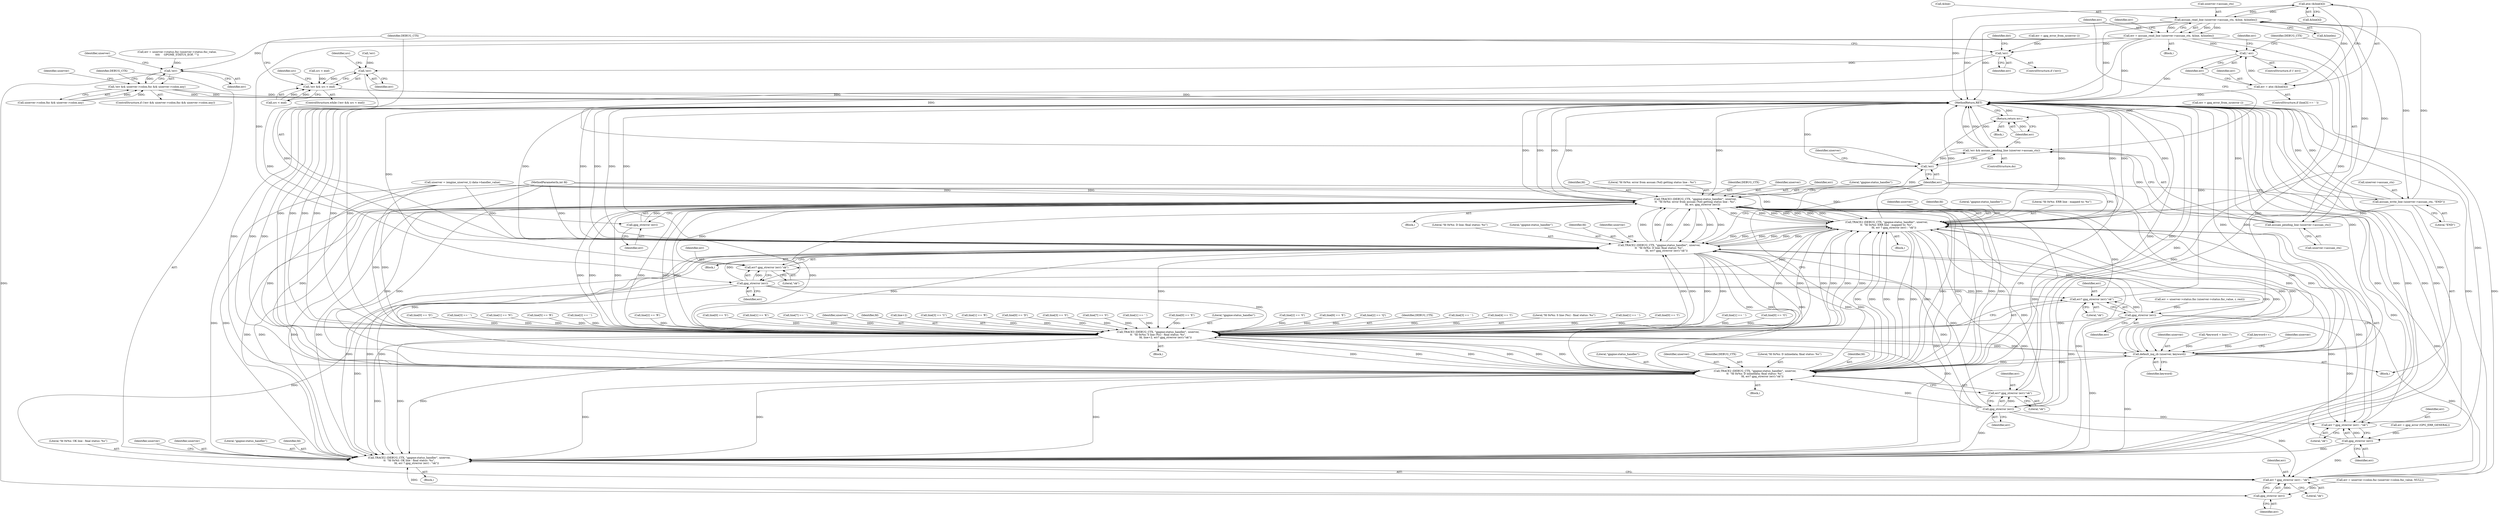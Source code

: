 digraph "0_gnupg_2cbd76f7911fc215845e89b50d6af5ff4a83dd77_0@array" {
"1000204" [label="(Call,atoi (&line[4]))"];
"1000140" [label="(Call,assuan_read_line (uiserver->assuan_ctx, &line, &linelen))"];
"1000860" [label="(Call,assuan_write_line (uiserver->assuan_ctx, \"END\"))"];
"1000868" [label="(Call,assuan_pending_line (uiserver->assuan_ctx))"];
"1000204" [label="(Call,atoi (&line[4]))"];
"1000138" [label="(Call,err = assuan_read_line (uiserver->assuan_ctx, &line, &linelen))"];
"1000158" [label="(Call,gpg_strerror (err))"];
"1000151" [label="(Call,TRACE3 (DEBUG_CTX, \"gpgme:status_handler\", uiserver,\n\t\t  \"fd 0x%x: error from assuan (%d) getting status line : %s\",\n                  fd, err, gpg_strerror (err)))"];
"1000216" [label="(Call,TRACE2 (DEBUG_CTX, \"gpgme:status_handler\", uiserver,\n\t\t  \"fd 0x%x: ERR line - mapped to: %s\",\n                  fd, err ? gpg_strerror (err) : \"ok\"))"];
"1000305" [label="(Call,TRACE2 (DEBUG_CTX, \"gpgme:status_handler\", uiserver,\n\t\t  \"fd 0x%x: OK line - final status: %s\",\n                  fd, err ? gpg_strerror (err) : \"ok\"))"];
"1000548" [label="(Call,TRACE2 (DEBUG_CTX, \"gpgme:status_handler\", uiserver,\n\t\t  \"fd 0x%x: D line; final status: %s\",\n                  fd, err? gpg_strerror (err):\"ok\"))"];
"1000683" [label="(Call,TRACE2 (DEBUG_CTX, \"gpgme:status_handler\", uiserver,\n\t\t  \"fd 0x%x: D inlinedata; final status: %s\",\n                  fd, err? gpg_strerror (err):\"ok\"))"];
"1000770" [label="(Call,TRACE3 (DEBUG_CTX, \"gpgme:status_handler\", uiserver,\n\t\t  \"fd 0x%x: S line (%s) - final status: %s\",\n                  fd, line+2, err? gpg_strerror (err):\"ok\"))"];
"1000857" [label="(Call,default_inq_cb (uiserver, keyword))"];
"1000222" [label="(Call,err ? gpg_strerror (err) : \"ok\")"];
"1000311" [label="(Call,err ? gpg_strerror (err) : \"ok\")"];
"1000554" [label="(Call,err? gpg_strerror (err):\"ok\")"];
"1000689" [label="(Call,err? gpg_strerror (err):\"ok\")"];
"1000779" [label="(Call,err? gpg_strerror (err):\"ok\")"];
"1000866" [label="(Call,!err)"];
"1000865" [label="(Call,!err && assuan_pending_line (uiserver->assuan_ctx))"];
"1000872" [label="(Return,return err;)"];
"1000210" [label="(Call,! err)"];
"1000224" [label="(Call,gpg_strerror (err))"];
"1000275" [label="(Call,!err)"];
"1000274" [label="(Call,!err && uiserver->colon.fnc && uiserver->colon.any)"];
"1000313" [label="(Call,gpg_strerror (err))"];
"1000438" [label="(Call,!err)"];
"1000450" [label="(Call,!err)"];
"1000449" [label="(Call,!err && src < end)"];
"1000556" [label="(Call,gpg_strerror (err))"];
"1000691" [label="(Call,gpg_strerror (err))"];
"1000781" [label="(Call,gpg_strerror (err))"];
"1000202" [label="(Call,err = atoi (&line[4]))"];
"1000309" [label="(Literal,\"fd 0x%x: OK line - final status: %s\")"];
"1000438" [label="(Call,!err)"];
"1000146" [label="(Call,&linelen)"];
"1000868" [label="(Call,assuan_pending_line (uiserver->assuan_ctx))"];
"1000460" [label="(Identifier,src)"];
"1000311" [label="(Call,err ? gpg_strerror (err) : \"ok\")"];
"1000752" [label="(Call,err = uiserver->status.fnc (uiserver->status.fnc_value, r, rest))"];
"1000706" [label="(Call,line[1] == ' ')"];
"1000689" [label="(Call,err? gpg_strerror (err):\"ok\")"];
"1000673" [label="(Call,err = gpg_error_from_syserror ())"];
"1000861" [label="(Call,uiserver->assuan_ctx)"];
"1000150" [label="(Block,)"];
"1000234" [label="(Call,line[0] == 'O')"];
"1000860" [label="(Call,assuan_write_line (uiserver->assuan_ctx, \"END\"))"];
"1000869" [label="(Call,uiserver->assuan_ctx)"];
"1000331" [label="(Call,line[0] == 'D')"];
"1000190" [label="(Call,line[3] == ' ')"];
"1000797" [label="(Call,line[1] == 'N')"];
"1000159" [label="(Identifier,err)"];
"1000821" [label="(Call,line[5] == 'R')"];
"1000782" [label="(Identifier,err)"];
"1000225" [label="(Identifier,err)"];
"1000276" [label="(Identifier,err)"];
"1000263" [label="(Call,err = uiserver->status.fnc (uiserver->status.fnc_value,\n\t\t\t\t     GPGME_STATUS_EOF, \"\"))"];
"1000158" [label="(Call,gpg_strerror (err))"];
"1000442" [label="(Identifier,dst)"];
"1000213" [label="(Identifier,err)"];
"1000453" [label="(Identifier,src)"];
"1000251" [label="(Call,line[2] == ' ')"];
"1000179" [label="(Call,line[2] == 'R')"];
"1000205" [label="(Call,&line[4])"];
"1000867" [label="(Identifier,err)"];
"1000202" [label="(Call,err = atoi (&line[4]))"];
"1000154" [label="(Identifier,uiserver)"];
"1000701" [label="(Call,line[0] == 'S')"];
"1000139" [label="(Identifier,err)"];
"1000602" [label="(Call,src < end)"];
"1000551" [label="(Identifier,uiserver)"];
"1000439" [label="(Identifier,err)"];
"1000347" [label="(Block,)"];
"1000256" [label="(Block,)"];
"1000219" [label="(Identifier,uiserver)"];
"1000554" [label="(Call,err? gpg_strerror (err):\"ok\")"];
"1000277" [label="(Call,uiserver->colon.fnc && uiserver->colon.any)"];
"1000872" [label="(Return,return err;)"];
"1000683" [label="(Call,TRACE2 (DEBUG_CTX, \"gpgme:status_handler\", uiserver,\n\t\t  \"fd 0x%x: D inlinedata; final status: %s\",\n                  fd, err? gpg_strerror (err):\"ok\"))"];
"1000240" [label="(Call,line[1] == 'K')"];
"1000870" [label="(Identifier,uiserver)"];
"1000864" [label="(Literal,\"END\")"];
"1000859" [label="(Identifier,keyword)"];
"1000212" [label="(Call,err = gpg_error (GPG_ERR_GENERAL))"];
"1000838" [label="(Call,line[7] == ' ')"];
"1000222" [label="(Call,err ? gpg_strerror (err) : \"ok\")"];
"1000773" [label="(Identifier,uiserver)"];
"1000693" [label="(Literal,\"ok\")"];
"1000315" [label="(Literal,\"ok\")"];
"1000780" [label="(Identifier,err)"];
"1000296" [label="(Call,err = uiserver->colon.fnc (uiserver->colon.fnc_value, NULL))"];
"1000305" [label="(Call,TRACE2 (DEBUG_CTX, \"gpgme:status_handler\", uiserver,\n\t\t  \"fd 0x%x: OK line - final status: %s\",\n                  fd, err ? gpg_strerror (err) : \"ok\"))"];
"1000685" [label="(Literal,\"gpgme:status_handler\")"];
"1000226" [label="(Literal,\"ok\")"];
"1000273" [label="(ControlStructure,if (!err && uiserver->colon.fnc && uiserver->colon.any))"];
"1000451" [label="(Identifier,err)"];
"1000775" [label="(Identifier,fd)"];
"1000692" [label="(Identifier,err)"];
"1000580" [label="(Block,)"];
"1000312" [label="(Identifier,err)"];
"1000292" [label="(Identifier,uiserver)"];
"1000557" [label="(Identifier,err)"];
"1000138" [label="(Call,err = assuan_read_line (uiserver->assuan_ctx, &line, &linelen))"];
"1000196" [label="(ControlStructure,if (line[3] == ' '))"];
"1000776" [label="(Call,line+2)"];
"1000157" [label="(Identifier,err)"];
"1000223" [label="(Identifier,err)"];
"1000865" [label="(Call,!err && assuan_pending_line (uiserver->assuan_ctx))"];
"1000809" [label="(Call,line[3] == 'U')"];
"1000711" [label="(Block,)"];
"1000450" [label="(Call,!err)"];
"1000211" [label="(Identifier,err)"];
"1000153" [label="(Literal,\"gpgme:status_handler\")"];
"1000874" [label="(MethodReturn,RET)"];
"1000173" [label="(Call,line[1] == 'R')"];
"1000156" [label="(Identifier,fd)"];
"1000210" [label="(Call,! err)"];
"1000123" [label="(Call,uiserver = (engine_uiserver_t) data->handler_value)"];
"1000414" [label="(Call,err = gpg_error_from_syserror ())"];
"1000566" [label="(Call,line[0] == 'D')"];
"1000548" [label="(Call,TRACE2 (DEBUG_CTX, \"gpgme:status_handler\", uiserver,\n\t\t  \"fd 0x%x: D line; final status: %s\",\n                  fd, err? gpg_strerror (err):\"ok\"))"];
"1000140" [label="(Call,assuan_read_line (uiserver->assuan_ctx, &line, &linelen))"];
"1000686" [label="(Identifier,uiserver)"];
"1000185" [label="(Call,line[3] == '\0')"];
"1000555" [label="(Identifier,err)"];
"1000209" [label="(ControlStructure,if (! err))"];
"1000684" [label="(Identifier,DEBUG_CTX)"];
"1000137" [label="(Block,)"];
"1000221" [label="(Identifier,fd)"];
"1000319" [label="(Identifier,uiserver)"];
"1000549" [label="(Identifier,DEBUG_CTX)"];
"1000155" [label="(Literal,\"fd 0x%x: error from assuan (%d) getting status line : %s\")"];
"1000833" [label="(Call,line[7] == '\0')"];
"1000858" [label="(Identifier,uiserver)"];
"1000204" [label="(Call,atoi (&line[4]))"];
"1000572" [label="(Call,line[1] == ' ')"];
"1000144" [label="(Call,&line)"];
"1000218" [label="(Literal,\"gpgme:status_handler\")"];
"1000136" [label="(ControlStructure,do)"];
"1000845" [label="(Call,*keyword = line+7)"];
"1000855" [label="(Call,keyword++)"];
"1000167" [label="(Call,line[0] == 'E')"];
"1000448" [label="(ControlStructure,while (!err && src < end))"];
"1000862" [label="(Identifier,uiserver)"];
"1000772" [label="(Literal,\"gpgme:status_handler\")"];
"1000195" [label="(Block,)"];
"1000314" [label="(Identifier,err)"];
"1000843" [label="(Block,)"];
"1000770" [label="(Call,TRACE3 (DEBUG_CTX, \"gpgme:status_handler\", uiserver,\n\t\t  \"fd 0x%x: S line (%s) - final status: %s\",\n                  fd, line+2, err? gpg_strerror (err):\"ok\"))"];
"1000857" [label="(Call,default_inq_cb (uiserver, keyword))"];
"1000308" [label="(Identifier,uiserver)"];
"1000552" [label="(Literal,\"fd 0x%x: D line; final status: %s\")"];
"1000452" [label="(Call,src < end)"];
"1000437" [label="(ControlStructure,if (!err))"];
"1000274" [label="(Call,!err && uiserver->colon.fnc && uiserver->colon.any)"];
"1000149" [label="(Identifier,err)"];
"1000246" [label="(Call,line[2] == '\0')"];
"1000151" [label="(Call,TRACE3 (DEBUG_CTX, \"gpgme:status_handler\", uiserver,\n\t\t  \"fd 0x%x: error from assuan (%d) getting status line : %s\",\n                  fd, err, gpg_strerror (err)))"];
"1000216" [label="(Call,TRACE2 (DEBUG_CTX, \"gpgme:status_handler\", uiserver,\n\t\t  \"fd 0x%x: ERR line - mapped to: %s\",\n                  fd, err ? gpg_strerror (err) : \"ok\"))"];
"1000280" [label="(Identifier,uiserver)"];
"1000141" [label="(Call,uiserver->assuan_ctx)"];
"1000827" [label="(Call,line[6] == 'E')"];
"1000313" [label="(Call,gpg_strerror (err))"];
"1000534" [label="(Call,!err)"];
"1000687" [label="(Literal,\"fd 0x%x: D inlinedata; final status: %s\")"];
"1000203" [label="(Identifier,err)"];
"1000690" [label="(Identifier,err)"];
"1000115" [label="(Block,)"];
"1000783" [label="(Literal,\"ok\")"];
"1000224" [label="(Call,gpg_strerror (err))"];
"1000558" [label="(Literal,\"ok\")"];
"1000803" [label="(Call,line[2] == 'Q')"];
"1000771" [label="(Identifier,DEBUG_CTX)"];
"1000691" [label="(Call,gpg_strerror (err))"];
"1000306" [label="(Identifier,DEBUG_CTX)"];
"1000550" [label="(Literal,\"gpgme:status_handler\")"];
"1000781" [label="(Call,gpg_strerror (err))"];
"1000553" [label="(Identifier,fd)"];
"1000197" [label="(Call,line[3] == ' ')"];
"1000275" [label="(Call,!err)"];
"1000152" [label="(Identifier,DEBUG_CTX)"];
"1000114" [label="(MethodParameterIn,int fd)"];
"1000873" [label="(Identifier,err)"];
"1000220" [label="(Literal,\"fd 0x%x: ERR line - mapped to: %s\")"];
"1000449" [label="(Call,!err && src < end)"];
"1000688" [label="(Identifier,fd)"];
"1000815" [label="(Call,line[4] == 'I')"];
"1000866" [label="(Call,!err)"];
"1000307" [label="(Literal,\"gpgme:status_handler\")"];
"1000774" [label="(Literal,\"fd 0x%x: S line (%s) - final status: %s\")"];
"1000337" [label="(Call,line[1] == ' ')"];
"1000779" [label="(Call,err? gpg_strerror (err):\"ok\")"];
"1000310" [label="(Identifier,fd)"];
"1000791" [label="(Call,line[0] == 'I')"];
"1000556" [label="(Call,gpg_strerror (err))"];
"1000217" [label="(Identifier,DEBUG_CTX)"];
"1000204" -> "1000202"  [label="AST: "];
"1000204" -> "1000205"  [label="CFG: "];
"1000205" -> "1000204"  [label="AST: "];
"1000202" -> "1000204"  [label="CFG: "];
"1000204" -> "1000874"  [label="DDG: "];
"1000204" -> "1000140"  [label="DDG: "];
"1000204" -> "1000202"  [label="DDG: "];
"1000140" -> "1000204"  [label="DDG: "];
"1000140" -> "1000138"  [label="AST: "];
"1000140" -> "1000146"  [label="CFG: "];
"1000141" -> "1000140"  [label="AST: "];
"1000144" -> "1000140"  [label="AST: "];
"1000146" -> "1000140"  [label="AST: "];
"1000138" -> "1000140"  [label="CFG: "];
"1000140" -> "1000874"  [label="DDG: "];
"1000140" -> "1000874"  [label="DDG: "];
"1000140" -> "1000874"  [label="DDG: "];
"1000140" -> "1000138"  [label="DDG: "];
"1000140" -> "1000138"  [label="DDG: "];
"1000140" -> "1000138"  [label="DDG: "];
"1000860" -> "1000140"  [label="DDG: "];
"1000868" -> "1000140"  [label="DDG: "];
"1000140" -> "1000860"  [label="DDG: "];
"1000140" -> "1000868"  [label="DDG: "];
"1000860" -> "1000843"  [label="AST: "];
"1000860" -> "1000864"  [label="CFG: "];
"1000861" -> "1000860"  [label="AST: "];
"1000864" -> "1000860"  [label="AST: "];
"1000867" -> "1000860"  [label="CFG: "];
"1000860" -> "1000874"  [label="DDG: "];
"1000860" -> "1000874"  [label="DDG: "];
"1000860" -> "1000868"  [label="DDG: "];
"1000868" -> "1000865"  [label="AST: "];
"1000868" -> "1000869"  [label="CFG: "];
"1000869" -> "1000868"  [label="AST: "];
"1000865" -> "1000868"  [label="CFG: "];
"1000868" -> "1000874"  [label="DDG: "];
"1000868" -> "1000865"  [label="DDG: "];
"1000138" -> "1000137"  [label="AST: "];
"1000139" -> "1000138"  [label="AST: "];
"1000149" -> "1000138"  [label="CFG: "];
"1000138" -> "1000874"  [label="DDG: "];
"1000138" -> "1000158"  [label="DDG: "];
"1000138" -> "1000210"  [label="DDG: "];
"1000138" -> "1000275"  [label="DDG: "];
"1000138" -> "1000438"  [label="DDG: "];
"1000138" -> "1000691"  [label="DDG: "];
"1000138" -> "1000781"  [label="DDG: "];
"1000138" -> "1000866"  [label="DDG: "];
"1000158" -> "1000151"  [label="AST: "];
"1000158" -> "1000159"  [label="CFG: "];
"1000159" -> "1000158"  [label="AST: "];
"1000151" -> "1000158"  [label="CFG: "];
"1000158" -> "1000151"  [label="DDG: "];
"1000151" -> "1000150"  [label="AST: "];
"1000152" -> "1000151"  [label="AST: "];
"1000153" -> "1000151"  [label="AST: "];
"1000154" -> "1000151"  [label="AST: "];
"1000155" -> "1000151"  [label="AST: "];
"1000156" -> "1000151"  [label="AST: "];
"1000157" -> "1000151"  [label="AST: "];
"1000867" -> "1000151"  [label="CFG: "];
"1000151" -> "1000874"  [label="DDG: "];
"1000151" -> "1000874"  [label="DDG: "];
"1000151" -> "1000874"  [label="DDG: "];
"1000151" -> "1000874"  [label="DDG: "];
"1000151" -> "1000874"  [label="DDG: "];
"1000683" -> "1000151"  [label="DDG: "];
"1000683" -> "1000151"  [label="DDG: "];
"1000683" -> "1000151"  [label="DDG: "];
"1000216" -> "1000151"  [label="DDG: "];
"1000216" -> "1000151"  [label="DDG: "];
"1000216" -> "1000151"  [label="DDG: "];
"1000548" -> "1000151"  [label="DDG: "];
"1000548" -> "1000151"  [label="DDG: "];
"1000548" -> "1000151"  [label="DDG: "];
"1000770" -> "1000151"  [label="DDG: "];
"1000770" -> "1000151"  [label="DDG: "];
"1000770" -> "1000151"  [label="DDG: "];
"1000857" -> "1000151"  [label="DDG: "];
"1000123" -> "1000151"  [label="DDG: "];
"1000114" -> "1000151"  [label="DDG: "];
"1000151" -> "1000216"  [label="DDG: "];
"1000151" -> "1000216"  [label="DDG: "];
"1000151" -> "1000216"  [label="DDG: "];
"1000151" -> "1000216"  [label="DDG: "];
"1000151" -> "1000222"  [label="DDG: "];
"1000151" -> "1000305"  [label="DDG: "];
"1000151" -> "1000305"  [label="DDG: "];
"1000151" -> "1000305"  [label="DDG: "];
"1000151" -> "1000305"  [label="DDG: "];
"1000151" -> "1000311"  [label="DDG: "];
"1000151" -> "1000548"  [label="DDG: "];
"1000151" -> "1000548"  [label="DDG: "];
"1000151" -> "1000548"  [label="DDG: "];
"1000151" -> "1000548"  [label="DDG: "];
"1000151" -> "1000554"  [label="DDG: "];
"1000151" -> "1000683"  [label="DDG: "];
"1000151" -> "1000683"  [label="DDG: "];
"1000151" -> "1000683"  [label="DDG: "];
"1000151" -> "1000683"  [label="DDG: "];
"1000151" -> "1000689"  [label="DDG: "];
"1000151" -> "1000770"  [label="DDG: "];
"1000151" -> "1000770"  [label="DDG: "];
"1000151" -> "1000770"  [label="DDG: "];
"1000151" -> "1000770"  [label="DDG: "];
"1000151" -> "1000779"  [label="DDG: "];
"1000151" -> "1000857"  [label="DDG: "];
"1000151" -> "1000866"  [label="DDG: "];
"1000216" -> "1000195"  [label="AST: "];
"1000216" -> "1000222"  [label="CFG: "];
"1000217" -> "1000216"  [label="AST: "];
"1000218" -> "1000216"  [label="AST: "];
"1000219" -> "1000216"  [label="AST: "];
"1000220" -> "1000216"  [label="AST: "];
"1000221" -> "1000216"  [label="AST: "];
"1000222" -> "1000216"  [label="AST: "];
"1000867" -> "1000216"  [label="CFG: "];
"1000216" -> "1000874"  [label="DDG: "];
"1000216" -> "1000874"  [label="DDG: "];
"1000216" -> "1000874"  [label="DDG: "];
"1000216" -> "1000874"  [label="DDG: "];
"1000216" -> "1000874"  [label="DDG: "];
"1000683" -> "1000216"  [label="DDG: "];
"1000683" -> "1000216"  [label="DDG: "];
"1000683" -> "1000216"  [label="DDG: "];
"1000548" -> "1000216"  [label="DDG: "];
"1000548" -> "1000216"  [label="DDG: "];
"1000548" -> "1000216"  [label="DDG: "];
"1000770" -> "1000216"  [label="DDG: "];
"1000770" -> "1000216"  [label="DDG: "];
"1000770" -> "1000216"  [label="DDG: "];
"1000857" -> "1000216"  [label="DDG: "];
"1000123" -> "1000216"  [label="DDG: "];
"1000114" -> "1000216"  [label="DDG: "];
"1000224" -> "1000216"  [label="DDG: "];
"1000781" -> "1000216"  [label="DDG: "];
"1000556" -> "1000216"  [label="DDG: "];
"1000691" -> "1000216"  [label="DDG: "];
"1000216" -> "1000305"  [label="DDG: "];
"1000216" -> "1000305"  [label="DDG: "];
"1000216" -> "1000305"  [label="DDG: "];
"1000216" -> "1000548"  [label="DDG: "];
"1000216" -> "1000548"  [label="DDG: "];
"1000216" -> "1000548"  [label="DDG: "];
"1000216" -> "1000683"  [label="DDG: "];
"1000216" -> "1000683"  [label="DDG: "];
"1000216" -> "1000683"  [label="DDG: "];
"1000216" -> "1000770"  [label="DDG: "];
"1000216" -> "1000770"  [label="DDG: "];
"1000216" -> "1000770"  [label="DDG: "];
"1000216" -> "1000857"  [label="DDG: "];
"1000305" -> "1000256"  [label="AST: "];
"1000305" -> "1000311"  [label="CFG: "];
"1000306" -> "1000305"  [label="AST: "];
"1000307" -> "1000305"  [label="AST: "];
"1000308" -> "1000305"  [label="AST: "];
"1000309" -> "1000305"  [label="AST: "];
"1000310" -> "1000305"  [label="AST: "];
"1000311" -> "1000305"  [label="AST: "];
"1000319" -> "1000305"  [label="CFG: "];
"1000305" -> "1000874"  [label="DDG: "];
"1000305" -> "1000874"  [label="DDG: "];
"1000305" -> "1000874"  [label="DDG: "];
"1000305" -> "1000874"  [label="DDG: "];
"1000305" -> "1000874"  [label="DDG: "];
"1000683" -> "1000305"  [label="DDG: "];
"1000683" -> "1000305"  [label="DDG: "];
"1000683" -> "1000305"  [label="DDG: "];
"1000548" -> "1000305"  [label="DDG: "];
"1000548" -> "1000305"  [label="DDG: "];
"1000548" -> "1000305"  [label="DDG: "];
"1000770" -> "1000305"  [label="DDG: "];
"1000770" -> "1000305"  [label="DDG: "];
"1000770" -> "1000305"  [label="DDG: "];
"1000857" -> "1000305"  [label="DDG: "];
"1000123" -> "1000305"  [label="DDG: "];
"1000114" -> "1000305"  [label="DDG: "];
"1000313" -> "1000305"  [label="DDG: "];
"1000781" -> "1000305"  [label="DDG: "];
"1000556" -> "1000305"  [label="DDG: "];
"1000691" -> "1000305"  [label="DDG: "];
"1000224" -> "1000305"  [label="DDG: "];
"1000548" -> "1000347"  [label="AST: "];
"1000548" -> "1000554"  [label="CFG: "];
"1000549" -> "1000548"  [label="AST: "];
"1000550" -> "1000548"  [label="AST: "];
"1000551" -> "1000548"  [label="AST: "];
"1000552" -> "1000548"  [label="AST: "];
"1000553" -> "1000548"  [label="AST: "];
"1000554" -> "1000548"  [label="AST: "];
"1000867" -> "1000548"  [label="CFG: "];
"1000548" -> "1000874"  [label="DDG: "];
"1000548" -> "1000874"  [label="DDG: "];
"1000548" -> "1000874"  [label="DDG: "];
"1000548" -> "1000874"  [label="DDG: "];
"1000548" -> "1000874"  [label="DDG: "];
"1000683" -> "1000548"  [label="DDG: "];
"1000683" -> "1000548"  [label="DDG: "];
"1000683" -> "1000548"  [label="DDG: "];
"1000770" -> "1000548"  [label="DDG: "];
"1000770" -> "1000548"  [label="DDG: "];
"1000770" -> "1000548"  [label="DDG: "];
"1000857" -> "1000548"  [label="DDG: "];
"1000123" -> "1000548"  [label="DDG: "];
"1000114" -> "1000548"  [label="DDG: "];
"1000556" -> "1000548"  [label="DDG: "];
"1000691" -> "1000548"  [label="DDG: "];
"1000548" -> "1000683"  [label="DDG: "];
"1000548" -> "1000683"  [label="DDG: "];
"1000548" -> "1000683"  [label="DDG: "];
"1000548" -> "1000770"  [label="DDG: "];
"1000548" -> "1000770"  [label="DDG: "];
"1000548" -> "1000770"  [label="DDG: "];
"1000548" -> "1000857"  [label="DDG: "];
"1000683" -> "1000580"  [label="AST: "];
"1000683" -> "1000689"  [label="CFG: "];
"1000684" -> "1000683"  [label="AST: "];
"1000685" -> "1000683"  [label="AST: "];
"1000686" -> "1000683"  [label="AST: "];
"1000687" -> "1000683"  [label="AST: "];
"1000688" -> "1000683"  [label="AST: "];
"1000689" -> "1000683"  [label="AST: "];
"1000867" -> "1000683"  [label="CFG: "];
"1000683" -> "1000874"  [label="DDG: "];
"1000683" -> "1000874"  [label="DDG: "];
"1000683" -> "1000874"  [label="DDG: "];
"1000683" -> "1000874"  [label="DDG: "];
"1000683" -> "1000874"  [label="DDG: "];
"1000770" -> "1000683"  [label="DDG: "];
"1000770" -> "1000683"  [label="DDG: "];
"1000770" -> "1000683"  [label="DDG: "];
"1000857" -> "1000683"  [label="DDG: "];
"1000123" -> "1000683"  [label="DDG: "];
"1000114" -> "1000683"  [label="DDG: "];
"1000691" -> "1000683"  [label="DDG: "];
"1000683" -> "1000770"  [label="DDG: "];
"1000683" -> "1000770"  [label="DDG: "];
"1000683" -> "1000770"  [label="DDG: "];
"1000683" -> "1000857"  [label="DDG: "];
"1000770" -> "1000711"  [label="AST: "];
"1000770" -> "1000779"  [label="CFG: "];
"1000771" -> "1000770"  [label="AST: "];
"1000772" -> "1000770"  [label="AST: "];
"1000773" -> "1000770"  [label="AST: "];
"1000774" -> "1000770"  [label="AST: "];
"1000775" -> "1000770"  [label="AST: "];
"1000776" -> "1000770"  [label="AST: "];
"1000779" -> "1000770"  [label="AST: "];
"1000867" -> "1000770"  [label="CFG: "];
"1000770" -> "1000874"  [label="DDG: "];
"1000770" -> "1000874"  [label="DDG: "];
"1000770" -> "1000874"  [label="DDG: "];
"1000770" -> "1000874"  [label="DDG: "];
"1000770" -> "1000874"  [label="DDG: "];
"1000770" -> "1000874"  [label="DDG: "];
"1000857" -> "1000770"  [label="DDG: "];
"1000123" -> "1000770"  [label="DDG: "];
"1000114" -> "1000770"  [label="DDG: "];
"1000809" -> "1000770"  [label="DDG: "];
"1000815" -> "1000770"  [label="DDG: "];
"1000833" -> "1000770"  [label="DDG: "];
"1000234" -> "1000770"  [label="DDG: "];
"1000701" -> "1000770"  [label="DDG: "];
"1000197" -> "1000770"  [label="DDG: "];
"1000185" -> "1000770"  [label="DDG: "];
"1000791" -> "1000770"  [label="DDG: "];
"1000167" -> "1000770"  [label="DDG: "];
"1000331" -> "1000770"  [label="DDG: "];
"1000251" -> "1000770"  [label="DDG: "];
"1000190" -> "1000770"  [label="DDG: "];
"1000337" -> "1000770"  [label="DDG: "];
"1000179" -> "1000770"  [label="DDG: "];
"1000827" -> "1000770"  [label="DDG: "];
"1000566" -> "1000770"  [label="DDG: "];
"1000797" -> "1000770"  [label="DDG: "];
"1000803" -> "1000770"  [label="DDG: "];
"1000838" -> "1000770"  [label="DDG: "];
"1000706" -> "1000770"  [label="DDG: "];
"1000821" -> "1000770"  [label="DDG: "];
"1000572" -> "1000770"  [label="DDG: "];
"1000240" -> "1000770"  [label="DDG: "];
"1000173" -> "1000770"  [label="DDG: "];
"1000246" -> "1000770"  [label="DDG: "];
"1000781" -> "1000770"  [label="DDG: "];
"1000556" -> "1000770"  [label="DDG: "];
"1000691" -> "1000770"  [label="DDG: "];
"1000770" -> "1000857"  [label="DDG: "];
"1000857" -> "1000843"  [label="AST: "];
"1000857" -> "1000859"  [label="CFG: "];
"1000858" -> "1000857"  [label="AST: "];
"1000859" -> "1000857"  [label="AST: "];
"1000862" -> "1000857"  [label="CFG: "];
"1000857" -> "1000874"  [label="DDG: "];
"1000857" -> "1000874"  [label="DDG: "];
"1000857" -> "1000874"  [label="DDG: "];
"1000123" -> "1000857"  [label="DDG: "];
"1000845" -> "1000857"  [label="DDG: "];
"1000855" -> "1000857"  [label="DDG: "];
"1000222" -> "1000224"  [label="CFG: "];
"1000222" -> "1000226"  [label="CFG: "];
"1000223" -> "1000222"  [label="AST: "];
"1000224" -> "1000222"  [label="AST: "];
"1000226" -> "1000222"  [label="AST: "];
"1000222" -> "1000874"  [label="DDG: "];
"1000224" -> "1000222"  [label="DDG: "];
"1000781" -> "1000222"  [label="DDG: "];
"1000556" -> "1000222"  [label="DDG: "];
"1000691" -> "1000222"  [label="DDG: "];
"1000311" -> "1000313"  [label="CFG: "];
"1000311" -> "1000315"  [label="CFG: "];
"1000312" -> "1000311"  [label="AST: "];
"1000313" -> "1000311"  [label="AST: "];
"1000315" -> "1000311"  [label="AST: "];
"1000311" -> "1000874"  [label="DDG: "];
"1000311" -> "1000874"  [label="DDG: "];
"1000313" -> "1000311"  [label="DDG: "];
"1000781" -> "1000311"  [label="DDG: "];
"1000556" -> "1000311"  [label="DDG: "];
"1000691" -> "1000311"  [label="DDG: "];
"1000224" -> "1000311"  [label="DDG: "];
"1000554" -> "1000556"  [label="CFG: "];
"1000554" -> "1000558"  [label="CFG: "];
"1000555" -> "1000554"  [label="AST: "];
"1000556" -> "1000554"  [label="AST: "];
"1000558" -> "1000554"  [label="AST: "];
"1000554" -> "1000874"  [label="DDG: "];
"1000556" -> "1000554"  [label="DDG: "];
"1000691" -> "1000554"  [label="DDG: "];
"1000689" -> "1000691"  [label="CFG: "];
"1000689" -> "1000693"  [label="CFG: "];
"1000690" -> "1000689"  [label="AST: "];
"1000691" -> "1000689"  [label="AST: "];
"1000693" -> "1000689"  [label="AST: "];
"1000689" -> "1000874"  [label="DDG: "];
"1000691" -> "1000689"  [label="DDG: "];
"1000779" -> "1000781"  [label="CFG: "];
"1000779" -> "1000783"  [label="CFG: "];
"1000780" -> "1000779"  [label="AST: "];
"1000781" -> "1000779"  [label="AST: "];
"1000783" -> "1000779"  [label="AST: "];
"1000779" -> "1000874"  [label="DDG: "];
"1000781" -> "1000779"  [label="DDG: "];
"1000556" -> "1000779"  [label="DDG: "];
"1000691" -> "1000779"  [label="DDG: "];
"1000866" -> "1000865"  [label="AST: "];
"1000866" -> "1000867"  [label="CFG: "];
"1000867" -> "1000866"  [label="AST: "];
"1000870" -> "1000866"  [label="CFG: "];
"1000865" -> "1000866"  [label="CFG: "];
"1000866" -> "1000874"  [label="DDG: "];
"1000866" -> "1000865"  [label="DDG: "];
"1000866" -> "1000872"  [label="DDG: "];
"1000865" -> "1000136"  [label="AST: "];
"1000139" -> "1000865"  [label="CFG: "];
"1000873" -> "1000865"  [label="CFG: "];
"1000865" -> "1000874"  [label="DDG: "];
"1000865" -> "1000874"  [label="DDG: "];
"1000865" -> "1000874"  [label="DDG: "];
"1000872" -> "1000115"  [label="AST: "];
"1000872" -> "1000873"  [label="CFG: "];
"1000873" -> "1000872"  [label="AST: "];
"1000874" -> "1000872"  [label="CFG: "];
"1000872" -> "1000874"  [label="DDG: "];
"1000873" -> "1000872"  [label="DDG: "];
"1000673" -> "1000872"  [label="DDG: "];
"1000210" -> "1000209"  [label="AST: "];
"1000210" -> "1000211"  [label="CFG: "];
"1000211" -> "1000210"  [label="AST: "];
"1000213" -> "1000210"  [label="CFG: "];
"1000217" -> "1000210"  [label="CFG: "];
"1000210" -> "1000874"  [label="DDG: "];
"1000202" -> "1000210"  [label="DDG: "];
"1000210" -> "1000224"  [label="DDG: "];
"1000224" -> "1000225"  [label="CFG: "];
"1000225" -> "1000224"  [label="AST: "];
"1000212" -> "1000224"  [label="DDG: "];
"1000275" -> "1000274"  [label="AST: "];
"1000275" -> "1000276"  [label="CFG: "];
"1000276" -> "1000275"  [label="AST: "];
"1000280" -> "1000275"  [label="CFG: "];
"1000274" -> "1000275"  [label="CFG: "];
"1000275" -> "1000274"  [label="DDG: "];
"1000263" -> "1000275"  [label="DDG: "];
"1000275" -> "1000313"  [label="DDG: "];
"1000274" -> "1000273"  [label="AST: "];
"1000274" -> "1000277"  [label="CFG: "];
"1000277" -> "1000274"  [label="AST: "];
"1000292" -> "1000274"  [label="CFG: "];
"1000306" -> "1000274"  [label="CFG: "];
"1000274" -> "1000874"  [label="DDG: "];
"1000274" -> "1000874"  [label="DDG: "];
"1000274" -> "1000874"  [label="DDG: "];
"1000277" -> "1000274"  [label="DDG: "];
"1000277" -> "1000274"  [label="DDG: "];
"1000313" -> "1000314"  [label="CFG: "];
"1000314" -> "1000313"  [label="AST: "];
"1000296" -> "1000313"  [label="DDG: "];
"1000438" -> "1000437"  [label="AST: "];
"1000438" -> "1000439"  [label="CFG: "];
"1000439" -> "1000438"  [label="AST: "];
"1000442" -> "1000438"  [label="CFG: "];
"1000549" -> "1000438"  [label="CFG: "];
"1000414" -> "1000438"  [label="DDG: "];
"1000438" -> "1000450"  [label="DDG: "];
"1000438" -> "1000556"  [label="DDG: "];
"1000450" -> "1000449"  [label="AST: "];
"1000450" -> "1000451"  [label="CFG: "];
"1000451" -> "1000450"  [label="AST: "];
"1000453" -> "1000450"  [label="CFG: "];
"1000449" -> "1000450"  [label="CFG: "];
"1000450" -> "1000449"  [label="DDG: "];
"1000534" -> "1000450"  [label="DDG: "];
"1000450" -> "1000556"  [label="DDG: "];
"1000449" -> "1000448"  [label="AST: "];
"1000449" -> "1000452"  [label="CFG: "];
"1000452" -> "1000449"  [label="AST: "];
"1000460" -> "1000449"  [label="CFG: "];
"1000549" -> "1000449"  [label="CFG: "];
"1000449" -> "1000874"  [label="DDG: "];
"1000449" -> "1000874"  [label="DDG: "];
"1000452" -> "1000449"  [label="DDG: "];
"1000452" -> "1000449"  [label="DDG: "];
"1000602" -> "1000449"  [label="DDG: "];
"1000556" -> "1000557"  [label="CFG: "];
"1000557" -> "1000556"  [label="AST: "];
"1000691" -> "1000692"  [label="CFG: "];
"1000692" -> "1000691"  [label="AST: "];
"1000673" -> "1000691"  [label="DDG: "];
"1000781" -> "1000782"  [label="CFG: "];
"1000782" -> "1000781"  [label="AST: "];
"1000752" -> "1000781"  [label="DDG: "];
"1000202" -> "1000196"  [label="AST: "];
"1000203" -> "1000202"  [label="AST: "];
"1000211" -> "1000202"  [label="CFG: "];
"1000202" -> "1000874"  [label="DDG: "];
}
